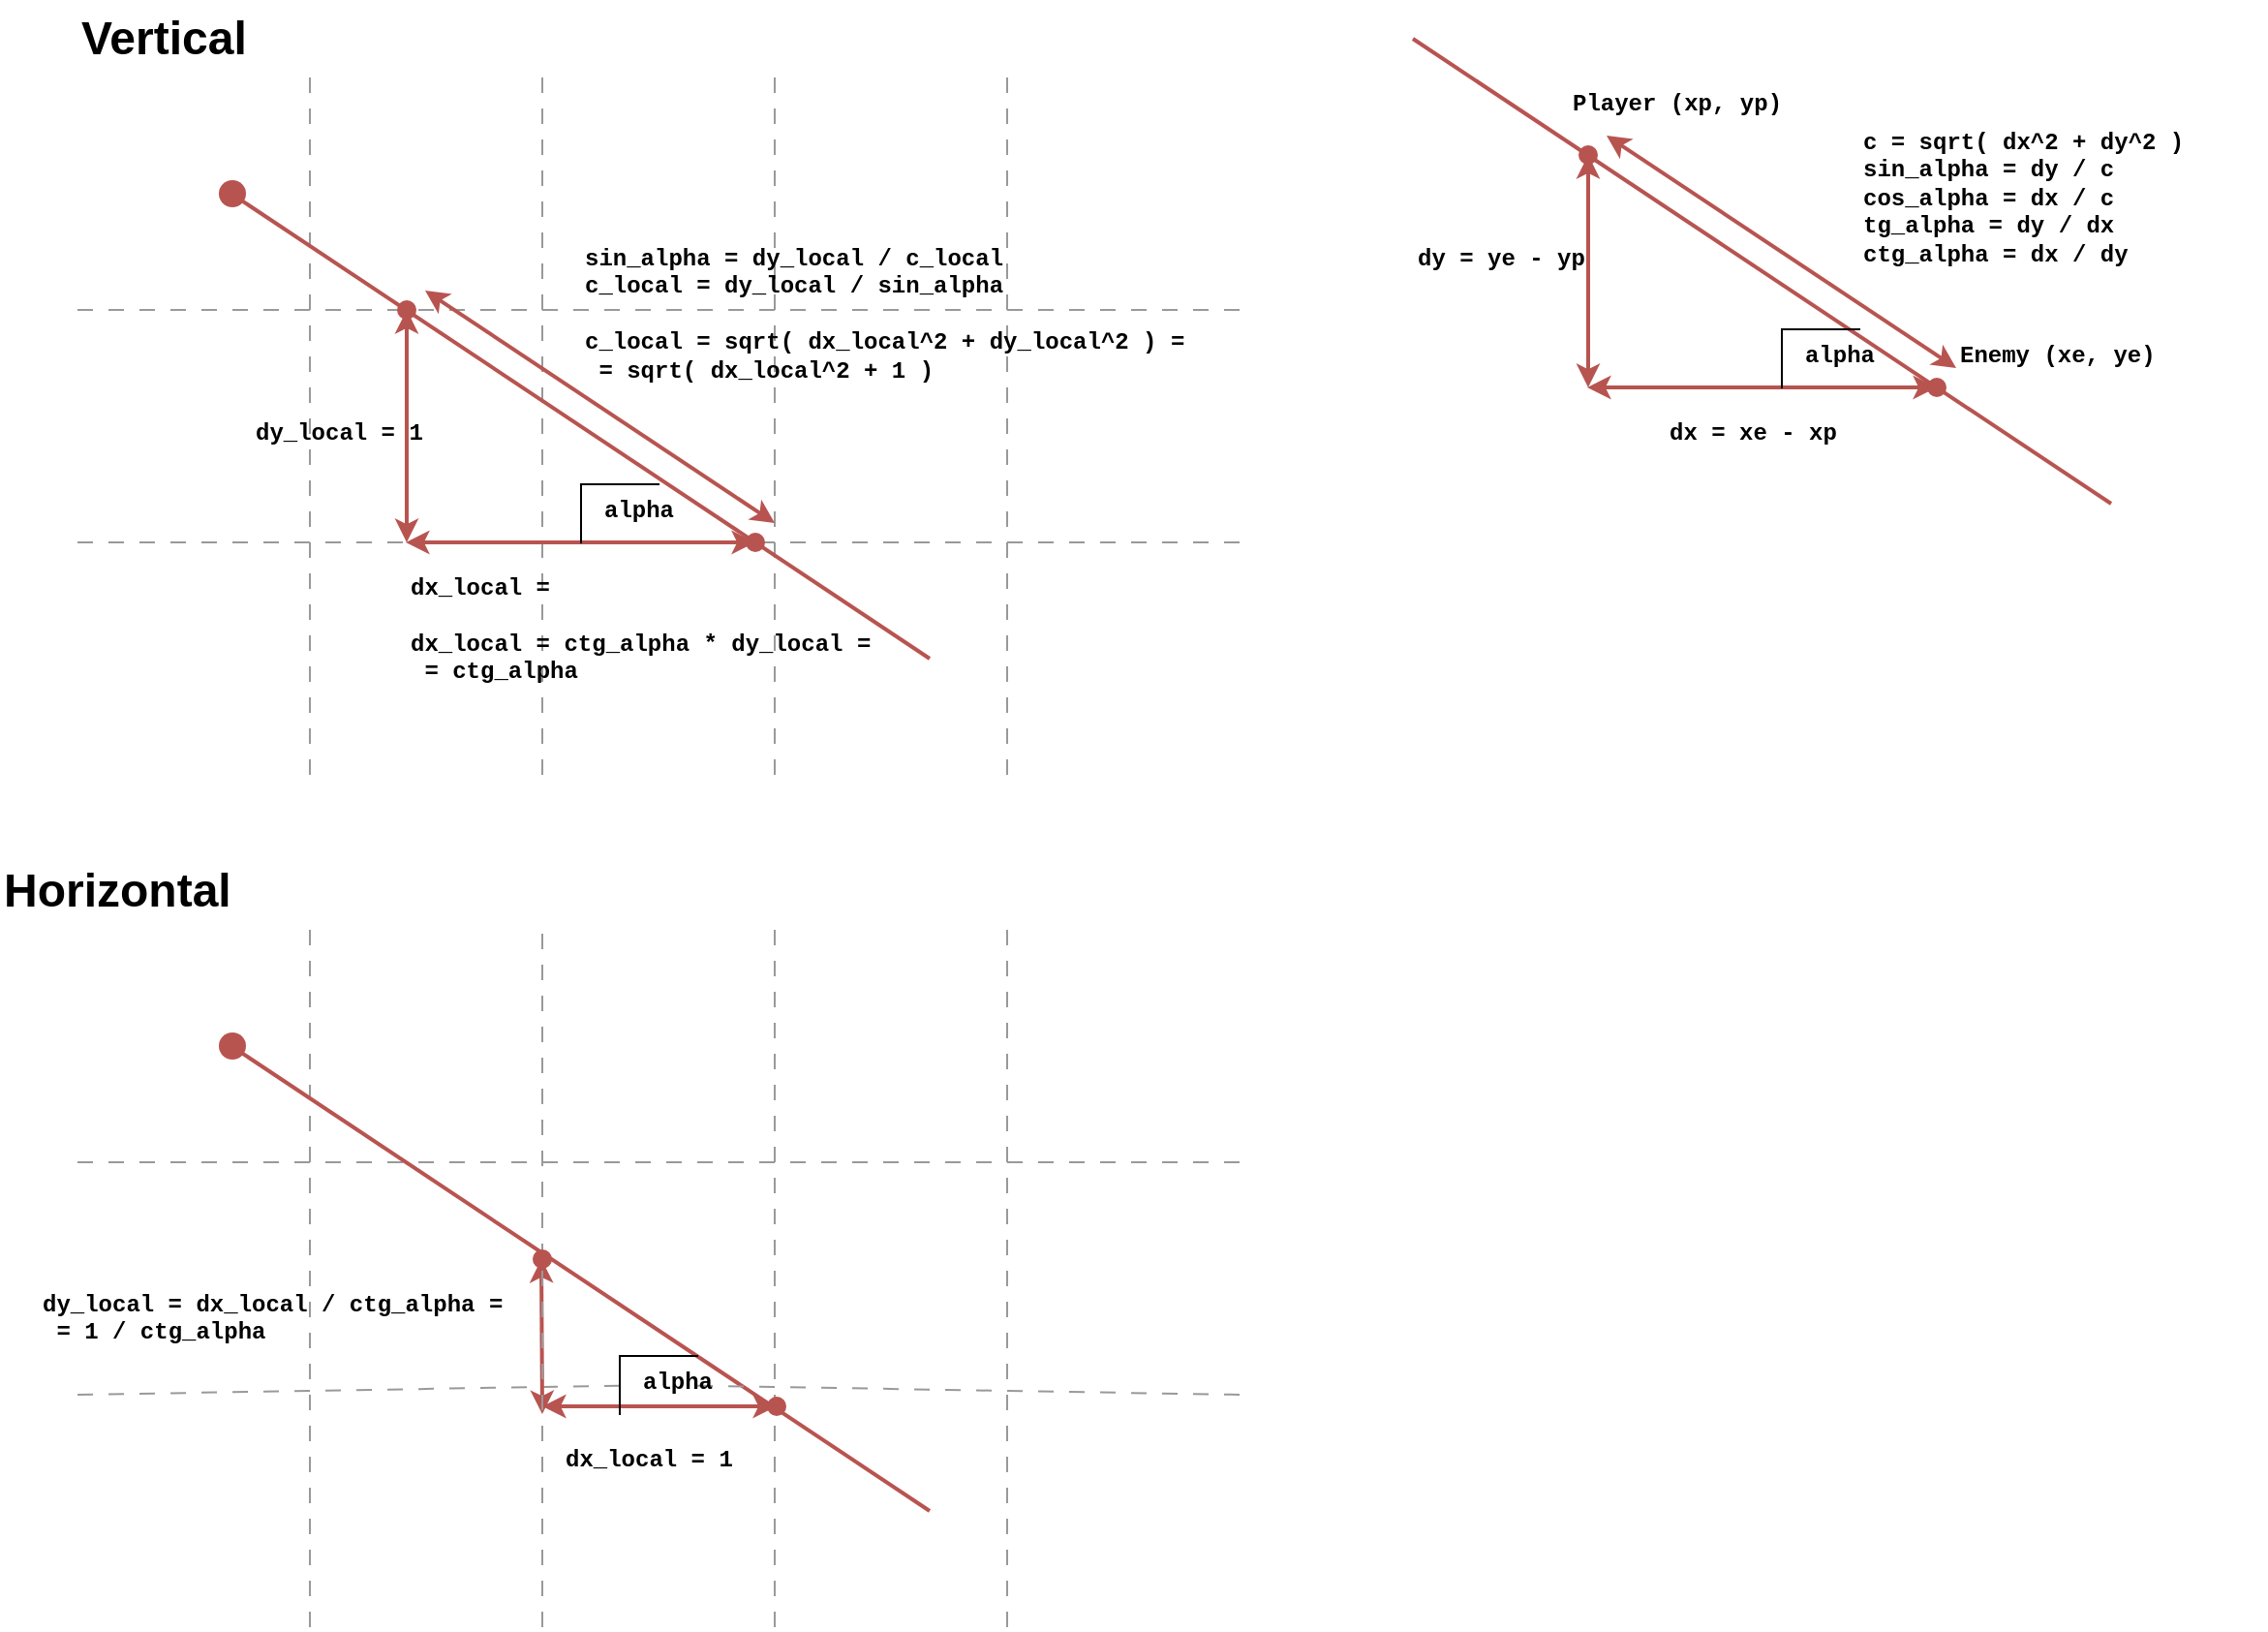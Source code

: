 <mxfile version="21.1.1" type="github">
  <diagram name="Page-1" id="6yCRNugzBqJC-43P_idL">
    <mxGraphModel dx="1760" dy="766" grid="1" gridSize="10" guides="1" tooltips="1" connect="1" arrows="1" fold="1" page="0" pageScale="1" pageWidth="827" pageHeight="1169" math="0" shadow="0">
      <root>
        <mxCell id="0" />
        <mxCell id="1" parent="0" />
        <mxCell id="xvZKiuyhqh_uOdNm6jJn-1" value="" style="endArrow=none;html=1;rounded=0;dashed=1;dashPattern=8 8;strokeColor=#999999;fontFamily=Courier New;" edge="1" parent="1">
          <mxGeometry width="50" height="50" relative="1" as="geometry">
            <mxPoint y="480" as="sourcePoint" />
            <mxPoint y="120" as="targetPoint" />
          </mxGeometry>
        </mxCell>
        <mxCell id="xvZKiuyhqh_uOdNm6jJn-2" value="" style="endArrow=none;html=1;rounded=0;dashed=1;dashPattern=8 8;strokeColor=#999999;fontFamily=Courier New;" edge="1" parent="1">
          <mxGeometry width="50" height="50" relative="1" as="geometry">
            <mxPoint x="120" y="480" as="sourcePoint" />
            <mxPoint x="120" y="120" as="targetPoint" />
          </mxGeometry>
        </mxCell>
        <mxCell id="xvZKiuyhqh_uOdNm6jJn-3" value="" style="endArrow=none;html=1;rounded=0;dashed=1;dashPattern=8 8;strokeColor=#999999;fontFamily=Courier New;" edge="1" parent="1">
          <mxGeometry width="50" height="50" relative="1" as="geometry">
            <mxPoint x="240" y="480" as="sourcePoint" />
            <mxPoint x="240" y="120" as="targetPoint" />
          </mxGeometry>
        </mxCell>
        <mxCell id="xvZKiuyhqh_uOdNm6jJn-4" value="" style="endArrow=none;html=1;rounded=0;dashed=1;dashPattern=8 8;strokeColor=#999999;fontFamily=Courier New;" edge="1" parent="1">
          <mxGeometry width="50" height="50" relative="1" as="geometry">
            <mxPoint x="360" y="480" as="sourcePoint" />
            <mxPoint x="360" y="120" as="targetPoint" />
          </mxGeometry>
        </mxCell>
        <mxCell id="xvZKiuyhqh_uOdNm6jJn-5" value="" style="endArrow=none;html=1;rounded=0;dashed=1;dashPattern=8 8;strokeColor=#999999;fontFamily=Courier New;" edge="1" parent="1">
          <mxGeometry width="50" height="50" relative="1" as="geometry">
            <mxPoint x="480" y="240" as="sourcePoint" />
            <mxPoint x="-120" y="240" as="targetPoint" />
          </mxGeometry>
        </mxCell>
        <mxCell id="xvZKiuyhqh_uOdNm6jJn-6" value="" style="endArrow=none;html=1;rounded=0;dashed=1;dashPattern=8 8;strokeColor=#999999;fontFamily=Courier New;" edge="1" parent="1">
          <mxGeometry width="50" height="50" relative="1" as="geometry">
            <mxPoint x="480" y="360" as="sourcePoint" />
            <mxPoint x="-120" y="360" as="targetPoint" />
          </mxGeometry>
        </mxCell>
        <mxCell id="xvZKiuyhqh_uOdNm6jJn-7" value="" style="shape=waypoint;sketch=0;fillStyle=solid;size=6;pointerEvents=1;points=[];fillColor=#f8cecc;resizable=0;rotatable=0;perimeter=centerPerimeter;snapToPoint=1;fontSize=30;strokeWidth=5;strokeColor=#b85450;fontFamily=Courier New;" vertex="1" parent="1">
          <mxGeometry x="-50" y="170" width="20" height="20" as="geometry" />
        </mxCell>
        <mxCell id="xvZKiuyhqh_uOdNm6jJn-8" value="" style="endArrow=none;html=1;rounded=0;fillColor=#f8cecc;strokeColor=#b85450;strokeWidth=2;fontFamily=Courier New;" edge="1" parent="1">
          <mxGeometry width="50" height="50" relative="1" as="geometry">
            <mxPoint x="320" y="420" as="sourcePoint" />
            <mxPoint x="-40.5" y="180" as="targetPoint" />
          </mxGeometry>
        </mxCell>
        <mxCell id="xvZKiuyhqh_uOdNm6jJn-9" value="" style="shape=waypoint;sketch=0;fillStyle=solid;size=6;pointerEvents=1;points=[];fillColor=#f8cecc;resizable=0;rotatable=0;perimeter=centerPerimeter;snapToPoint=1;fontSize=30;strokeWidth=3;strokeColor=#b85450;fontFamily=Courier New;" vertex="1" parent="1">
          <mxGeometry x="40" y="230" width="20" height="20" as="geometry" />
        </mxCell>
        <mxCell id="xvZKiuyhqh_uOdNm6jJn-10" value="" style="shape=waypoint;sketch=0;fillStyle=solid;size=6;pointerEvents=1;points=[];fillColor=#f8cecc;resizable=0;rotatable=0;perimeter=centerPerimeter;snapToPoint=1;fontSize=30;strokeWidth=3;strokeColor=#b85450;fontFamily=Courier New;" vertex="1" parent="1">
          <mxGeometry x="220" y="350" width="20" height="20" as="geometry" />
        </mxCell>
        <mxCell id="xvZKiuyhqh_uOdNm6jJn-12" value="" style="endArrow=classic;startArrow=classic;html=1;rounded=0;fillColor=#f8cecc;strokeColor=#b85450;strokeWidth=2;fontFamily=Courier New;" edge="1" parent="1">
          <mxGeometry width="50" height="50" relative="1" as="geometry">
            <mxPoint x="50" y="360" as="sourcePoint" />
            <mxPoint x="50" y="240" as="targetPoint" />
          </mxGeometry>
        </mxCell>
        <mxCell id="xvZKiuyhqh_uOdNm6jJn-13" value="" style="endArrow=classic;startArrow=classic;html=1;rounded=0;fillColor=#f8cecc;strokeColor=#b85450;strokeWidth=2;exitX=0.1;exitY=1.1;exitDx=0;exitDy=0;exitPerimeter=0;fontFamily=Courier New;" edge="1" parent="1" source="xvZKiuyhqh_uOdNm6jJn-10">
          <mxGeometry width="50" height="50" relative="1" as="geometry">
            <mxPoint x="49.5" y="480" as="sourcePoint" />
            <mxPoint x="49.5" y="360" as="targetPoint" />
          </mxGeometry>
        </mxCell>
        <mxCell id="xvZKiuyhqh_uOdNm6jJn-14" value="dy_local = 1" style="text;strokeColor=none;fillColor=none;html=1;fontSize=12;fontStyle=1;verticalAlign=top;align=left;fontFamily=Courier New;" vertex="1" parent="1">
          <mxGeometry x="-30" y="290" width="100" height="40" as="geometry" />
        </mxCell>
        <mxCell id="xvZKiuyhqh_uOdNm6jJn-15" value="&lt;div&gt;dx_local = &lt;br&gt;&lt;/div&gt;&lt;div&gt;&lt;br&gt;&lt;div&gt;dx_local = ctg_alpha * dy_local =&lt;/div&gt;&lt;div&gt;&lt;span style=&quot;white-space: pre;&quot;&gt;	&lt;/span&gt;= ctg_alpha&lt;br&gt;&lt;/div&gt;&lt;/div&gt;" style="text;strokeColor=none;fillColor=none;html=1;fontSize=12;fontStyle=1;verticalAlign=top;align=left;fontFamily=Courier New;" vertex="1" parent="1">
          <mxGeometry x="50" y="370" width="230" height="80" as="geometry" />
        </mxCell>
        <mxCell id="xvZKiuyhqh_uOdNm6jJn-24" value="" style="endArrow=none;html=1;rounded=0;fillColor=#f8cecc;strokeColor=#b85450;strokeWidth=2;fontFamily=Courier New;" edge="1" parent="1">
          <mxGeometry width="50" height="50" relative="1" as="geometry">
            <mxPoint x="930" y="340" as="sourcePoint" />
            <mxPoint x="569.5" y="100" as="targetPoint" />
          </mxGeometry>
        </mxCell>
        <mxCell id="xvZKiuyhqh_uOdNm6jJn-25" value="" style="shape=waypoint;sketch=0;fillStyle=solid;size=6;pointerEvents=1;points=[];fillColor=#f8cecc;resizable=0;rotatable=0;perimeter=centerPerimeter;snapToPoint=1;fontSize=30;strokeWidth=3;strokeColor=#b85450;fontFamily=Courier New;" vertex="1" parent="1">
          <mxGeometry x="650" y="150" width="20" height="20" as="geometry" />
        </mxCell>
        <mxCell id="xvZKiuyhqh_uOdNm6jJn-26" value="" style="shape=waypoint;sketch=0;fillStyle=solid;size=6;pointerEvents=1;points=[];fillColor=#f8cecc;resizable=0;rotatable=0;perimeter=centerPerimeter;snapToPoint=1;fontSize=30;strokeWidth=3;strokeColor=#b85450;fontFamily=Courier New;" vertex="1" parent="1">
          <mxGeometry x="830" y="270" width="20" height="20" as="geometry" />
        </mxCell>
        <mxCell id="xvZKiuyhqh_uOdNm6jJn-27" value="" style="endArrow=classic;startArrow=classic;html=1;rounded=0;fillColor=#f8cecc;strokeColor=#b85450;strokeWidth=2;fontFamily=Courier New;" edge="1" parent="1">
          <mxGeometry width="50" height="50" relative="1" as="geometry">
            <mxPoint x="660" y="280" as="sourcePoint" />
            <mxPoint x="660" y="160" as="targetPoint" />
          </mxGeometry>
        </mxCell>
        <mxCell id="xvZKiuyhqh_uOdNm6jJn-28" value="" style="endArrow=classic;startArrow=classic;html=1;rounded=0;fillColor=#f8cecc;strokeColor=#b85450;strokeWidth=2;exitX=0.1;exitY=1.1;exitDx=0;exitDy=0;exitPerimeter=0;fontFamily=Courier New;" edge="1" parent="1" source="xvZKiuyhqh_uOdNm6jJn-26">
          <mxGeometry width="50" height="50" relative="1" as="geometry">
            <mxPoint x="659.5" y="400" as="sourcePoint" />
            <mxPoint x="659.5" y="280" as="targetPoint" />
          </mxGeometry>
        </mxCell>
        <mxCell id="xvZKiuyhqh_uOdNm6jJn-29" value="dy = ye - yp" style="text;strokeColor=none;fillColor=none;html=1;fontSize=12;fontStyle=1;verticalAlign=top;align=left;fontFamily=Courier New;" vertex="1" parent="1">
          <mxGeometry x="570" y="200" width="100" height="40" as="geometry" />
        </mxCell>
        <mxCell id="xvZKiuyhqh_uOdNm6jJn-30" value="dx = xe - xp" style="text;strokeColor=none;fillColor=none;html=1;fontSize=12;fontStyle=1;verticalAlign=top;align=left;fontFamily=Courier New;" vertex="1" parent="1">
          <mxGeometry x="700" y="290" width="100" height="40" as="geometry" />
        </mxCell>
        <mxCell id="xvZKiuyhqh_uOdNm6jJn-31" value="Player (xp, yp)" style="text;strokeColor=none;fillColor=none;html=1;fontSize=12;fontStyle=1;verticalAlign=top;align=left;fontFamily=Courier New;" vertex="1" parent="1">
          <mxGeometry x="650" y="120" width="100" height="40" as="geometry" />
        </mxCell>
        <mxCell id="xvZKiuyhqh_uOdNm6jJn-32" value="Enemy (xe, ye)" style="text;strokeColor=none;fillColor=none;html=1;fontSize=12;fontStyle=1;verticalAlign=top;align=left;fontFamily=Courier New;" vertex="1" parent="1">
          <mxGeometry x="850" y="250" width="100" height="40" as="geometry" />
        </mxCell>
        <mxCell id="xvZKiuyhqh_uOdNm6jJn-34" value="" style="endArrow=classic;startArrow=classic;html=1;rounded=0;fillColor=#f8cecc;strokeColor=#b85450;strokeWidth=2;fontFamily=Courier New;" edge="1" parent="1">
          <mxGeometry width="50" height="50" relative="1" as="geometry">
            <mxPoint x="850" y="270" as="sourcePoint" />
            <mxPoint x="669.5" y="150" as="targetPoint" />
          </mxGeometry>
        </mxCell>
        <mxCell id="xvZKiuyhqh_uOdNm6jJn-35" value="&lt;div&gt;c = sqrt( dx^2 + dy^2 )&lt;/div&gt;&lt;div&gt;sin_alpha = dy / c&lt;/div&gt;&lt;div&gt;cos_alpha = dx / c&lt;/div&gt;&lt;div&gt;tg_alpha = dy / dx&lt;/div&gt;&lt;div&gt;ctg_alpha = dx / dy&lt;br&gt;&lt;/div&gt;" style="text;strokeColor=none;fillColor=none;html=1;fontSize=12;fontStyle=1;verticalAlign=top;align=left;fontFamily=Courier New;" vertex="1" parent="1">
          <mxGeometry x="800" y="140" width="210" height="90" as="geometry" />
        </mxCell>
        <mxCell id="xvZKiuyhqh_uOdNm6jJn-37" value="" style="endArrow=classic;startArrow=classic;html=1;rounded=0;fillColor=#f8cecc;strokeColor=#b85450;strokeWidth=2;fontFamily=Courier New;" edge="1" parent="1">
          <mxGeometry width="50" height="50" relative="1" as="geometry">
            <mxPoint x="240" y="350" as="sourcePoint" />
            <mxPoint x="59.5" y="230" as="targetPoint" />
          </mxGeometry>
        </mxCell>
        <mxCell id="xvZKiuyhqh_uOdNm6jJn-38" value="&lt;div&gt;sin_alpha = dy_local / c_local&lt;/div&gt;&lt;div&gt;c_local = dy_local / sin_alpha&lt;br&gt;&lt;/div&gt;&lt;div&gt;&lt;br&gt;&lt;/div&gt;&lt;div&gt;c_local = sqrt( dx_local^2 + dy_local^2 ) =&lt;/div&gt;&lt;div&gt;&lt;span style=&quot;white-space: pre;&quot;&gt;	&lt;/span&gt;= sqrt( dx_local^2 + 1 )&lt;br&gt;&lt;/div&gt;" style="text;strokeColor=none;fillColor=none;html=1;fontSize=12;fontStyle=1;verticalAlign=top;align=left;fontFamily=Courier New;" vertex="1" parent="1">
          <mxGeometry x="140" y="200" width="250" height="40" as="geometry" />
        </mxCell>
        <mxCell id="xvZKiuyhqh_uOdNm6jJn-40" value="&lt;div&gt;alpha&lt;br&gt;&lt;/div&gt;" style="text;strokeColor=none;fillColor=none;html=1;fontSize=12;fontStyle=1;verticalAlign=top;align=left;fontFamily=Courier New;" vertex="1" parent="1">
          <mxGeometry x="150" y="330" width="100" height="40" as="geometry" />
        </mxCell>
        <mxCell id="xvZKiuyhqh_uOdNm6jJn-41" value="" style="shape=partialRectangle;whiteSpace=wrap;html=1;bottom=0;right=0;fillColor=none;" vertex="1" parent="1">
          <mxGeometry x="140" y="330" width="40" height="30" as="geometry" />
        </mxCell>
        <mxCell id="xvZKiuyhqh_uOdNm6jJn-44" value="&lt;div&gt;alpha&lt;br&gt;&lt;/div&gt;" style="text;strokeColor=none;fillColor=none;html=1;fontSize=12;fontStyle=1;verticalAlign=top;align=left;fontFamily=Courier New;" vertex="1" parent="1">
          <mxGeometry x="770" y="250" width="100" height="40" as="geometry" />
        </mxCell>
        <mxCell id="xvZKiuyhqh_uOdNm6jJn-45" value="" style="shape=partialRectangle;whiteSpace=wrap;html=1;bottom=0;right=0;fillColor=none;" vertex="1" parent="1">
          <mxGeometry x="760" y="250" width="40" height="30" as="geometry" />
        </mxCell>
        <mxCell id="xvZKiuyhqh_uOdNm6jJn-46" value="" style="endArrow=none;html=1;rounded=0;dashed=1;dashPattern=8 8;strokeColor=#999999;fontFamily=Courier New;" edge="1" parent="1">
          <mxGeometry width="50" height="50" relative="1" as="geometry">
            <mxPoint y="920" as="sourcePoint" />
            <mxPoint y="560" as="targetPoint" />
          </mxGeometry>
        </mxCell>
        <mxCell id="xvZKiuyhqh_uOdNm6jJn-47" value="" style="endArrow=none;html=1;rounded=0;dashed=1;dashPattern=8 8;strokeColor=#999999;fontFamily=Courier New;" edge="1" parent="1" source="xvZKiuyhqh_uOdNm6jJn-54">
          <mxGeometry width="50" height="50" relative="1" as="geometry">
            <mxPoint x="120" y="920" as="sourcePoint" />
            <mxPoint x="120" y="560" as="targetPoint" />
          </mxGeometry>
        </mxCell>
        <mxCell id="xvZKiuyhqh_uOdNm6jJn-48" value="" style="endArrow=none;html=1;rounded=0;dashed=1;dashPattern=8 8;strokeColor=#999999;fontFamily=Courier New;" edge="1" parent="1">
          <mxGeometry width="50" height="50" relative="1" as="geometry">
            <mxPoint x="240" y="920" as="sourcePoint" />
            <mxPoint x="240" y="560" as="targetPoint" />
          </mxGeometry>
        </mxCell>
        <mxCell id="xvZKiuyhqh_uOdNm6jJn-49" value="" style="endArrow=none;html=1;rounded=0;dashed=1;dashPattern=8 8;strokeColor=#999999;fontFamily=Courier New;" edge="1" parent="1">
          <mxGeometry width="50" height="50" relative="1" as="geometry">
            <mxPoint x="360" y="920" as="sourcePoint" />
            <mxPoint x="360" y="560" as="targetPoint" />
          </mxGeometry>
        </mxCell>
        <mxCell id="xvZKiuyhqh_uOdNm6jJn-50" value="" style="endArrow=none;html=1;rounded=0;dashed=1;dashPattern=8 8;strokeColor=#999999;fontFamily=Courier New;" edge="1" parent="1">
          <mxGeometry width="50" height="50" relative="1" as="geometry">
            <mxPoint x="480" y="680" as="sourcePoint" />
            <mxPoint x="-120" y="680" as="targetPoint" />
          </mxGeometry>
        </mxCell>
        <mxCell id="xvZKiuyhqh_uOdNm6jJn-51" value="" style="endArrow=none;html=1;rounded=0;dashed=1;dashPattern=8 8;strokeColor=#999999;fontFamily=Courier New;" edge="1" parent="1" source="xvZKiuyhqh_uOdNm6jJn-63">
          <mxGeometry width="50" height="50" relative="1" as="geometry">
            <mxPoint x="480" y="800" as="sourcePoint" />
            <mxPoint x="-120" y="800" as="targetPoint" />
          </mxGeometry>
        </mxCell>
        <mxCell id="xvZKiuyhqh_uOdNm6jJn-52" value="" style="shape=waypoint;sketch=0;fillStyle=solid;size=6;pointerEvents=1;points=[];fillColor=#f8cecc;resizable=0;rotatable=0;perimeter=centerPerimeter;snapToPoint=1;fontSize=30;strokeWidth=5;strokeColor=#b85450;fontFamily=Courier New;" vertex="1" parent="1">
          <mxGeometry x="-50" y="610" width="20" height="20" as="geometry" />
        </mxCell>
        <mxCell id="xvZKiuyhqh_uOdNm6jJn-53" value="" style="endArrow=none;html=1;rounded=0;fillColor=#f8cecc;strokeColor=#b85450;strokeWidth=2;fontFamily=Courier New;" edge="1" parent="1">
          <mxGeometry width="50" height="50" relative="1" as="geometry">
            <mxPoint x="320" y="860" as="sourcePoint" />
            <mxPoint x="-40.5" y="620" as="targetPoint" />
          </mxGeometry>
        </mxCell>
        <mxCell id="xvZKiuyhqh_uOdNm6jJn-55" value="" style="shape=waypoint;sketch=0;fillStyle=solid;size=6;pointerEvents=1;points=[];fillColor=#f8cecc;resizable=0;rotatable=0;perimeter=centerPerimeter;snapToPoint=1;fontSize=30;strokeWidth=3;strokeColor=#b85450;fontFamily=Courier New;" vertex="1" parent="1">
          <mxGeometry x="231" y="796" width="20" height="20" as="geometry" />
        </mxCell>
        <mxCell id="xvZKiuyhqh_uOdNm6jJn-56" value="" style="endArrow=classic;startArrow=classic;html=1;rounded=0;fillColor=#f8cecc;strokeColor=#b85450;strokeWidth=2;fontFamily=Courier New;" edge="1" parent="1">
          <mxGeometry width="50" height="50" relative="1" as="geometry">
            <mxPoint x="120" y="810" as="sourcePoint" />
            <mxPoint x="119.5" y="730" as="targetPoint" />
          </mxGeometry>
        </mxCell>
        <mxCell id="xvZKiuyhqh_uOdNm6jJn-57" value="" style="endArrow=classic;startArrow=classic;html=1;rounded=0;fillColor=#f8cecc;strokeColor=#b85450;strokeWidth=2;exitX=0.1;exitY=1.1;exitDx=0;exitDy=0;exitPerimeter=0;fontFamily=Courier New;" edge="1" parent="1" source="xvZKiuyhqh_uOdNm6jJn-55">
          <mxGeometry width="50" height="50" relative="1" as="geometry">
            <mxPoint x="49.5" y="920" as="sourcePoint" />
            <mxPoint x="120" y="806" as="targetPoint" />
          </mxGeometry>
        </mxCell>
        <mxCell id="xvZKiuyhqh_uOdNm6jJn-58" value="&lt;div&gt;dy_local = dx_local / ctg_alpha =&lt;/div&gt;&lt;div&gt;&lt;span style=&quot;white-space: pre;&quot;&gt;	&lt;/span&gt;= 1 / ctg_alpha&lt;br&gt;&lt;/div&gt;" style="text;strokeColor=none;fillColor=none;html=1;fontSize=12;fontStyle=1;verticalAlign=top;align=left;fontFamily=Courier New;" vertex="1" parent="1">
          <mxGeometry x="-140" y="740" width="240" height="80" as="geometry" />
        </mxCell>
        <mxCell id="xvZKiuyhqh_uOdNm6jJn-59" value="&lt;div&gt;dx_local = 1&lt;br&gt;&lt;/div&gt;" style="text;strokeColor=none;fillColor=none;html=1;fontSize=12;fontStyle=1;verticalAlign=top;align=left;fontFamily=Courier New;" vertex="1" parent="1">
          <mxGeometry x="130" y="820" width="230" height="80" as="geometry" />
        </mxCell>
        <mxCell id="xvZKiuyhqh_uOdNm6jJn-64" value="&lt;div align=&quot;left&quot;&gt;Vertical&lt;/div&gt;" style="text;strokeColor=none;fillColor=none;html=1;fontSize=24;fontStyle=1;verticalAlign=middle;align=left;" vertex="1" parent="1">
          <mxGeometry x="-120" y="80" width="200" height="40" as="geometry" />
        </mxCell>
        <mxCell id="xvZKiuyhqh_uOdNm6jJn-65" value="&lt;div align=&quot;left&quot;&gt;Horizontal&lt;/div&gt;" style="text;strokeColor=none;fillColor=none;html=1;fontSize=24;fontStyle=1;verticalAlign=middle;align=left;" vertex="1" parent="1">
          <mxGeometry x="-160" y="520" width="200" height="40" as="geometry" />
        </mxCell>
        <mxCell id="xvZKiuyhqh_uOdNm6jJn-66" value="" style="endArrow=none;html=1;rounded=0;dashed=1;dashPattern=8 8;strokeColor=#999999;fontFamily=Courier New;" edge="1" parent="1" target="xvZKiuyhqh_uOdNm6jJn-54">
          <mxGeometry width="50" height="50" relative="1" as="geometry">
            <mxPoint x="120" y="920" as="sourcePoint" />
            <mxPoint x="120" y="560" as="targetPoint" />
          </mxGeometry>
        </mxCell>
        <mxCell id="xvZKiuyhqh_uOdNm6jJn-54" value="" style="shape=waypoint;sketch=0;fillStyle=solid;size=6;pointerEvents=1;points=[];fillColor=#f8cecc;resizable=0;rotatable=0;perimeter=centerPerimeter;snapToPoint=1;fontSize=30;strokeWidth=3;strokeColor=#b85450;fontFamily=Courier New;" vertex="1" parent="1">
          <mxGeometry x="110" y="720" width="20" height="20" as="geometry" />
        </mxCell>
        <mxCell id="xvZKiuyhqh_uOdNm6jJn-69" value="" style="endArrow=none;html=1;rounded=0;dashed=1;dashPattern=8 8;strokeColor=#999999;fontFamily=Courier New;" edge="1" parent="1" target="xvZKiuyhqh_uOdNm6jJn-63">
          <mxGeometry width="50" height="50" relative="1" as="geometry">
            <mxPoint x="480" y="800" as="sourcePoint" />
            <mxPoint x="-120" y="800" as="targetPoint" />
          </mxGeometry>
        </mxCell>
        <mxCell id="xvZKiuyhqh_uOdNm6jJn-63" value="" style="shape=partialRectangle;whiteSpace=wrap;html=1;bottom=0;right=0;fillColor=none;" vertex="1" parent="1">
          <mxGeometry x="160" y="780" width="40" height="30" as="geometry" />
        </mxCell>
        <mxCell id="xvZKiuyhqh_uOdNm6jJn-70" value="&lt;div&gt;alpha&lt;br&gt;&lt;/div&gt;" style="text;strokeColor=none;fillColor=none;html=1;fontSize=12;fontStyle=1;verticalAlign=top;align=left;fontFamily=Courier New;" vertex="1" parent="1">
          <mxGeometry x="170" y="780" width="100" height="40" as="geometry" />
        </mxCell>
      </root>
    </mxGraphModel>
  </diagram>
</mxfile>
